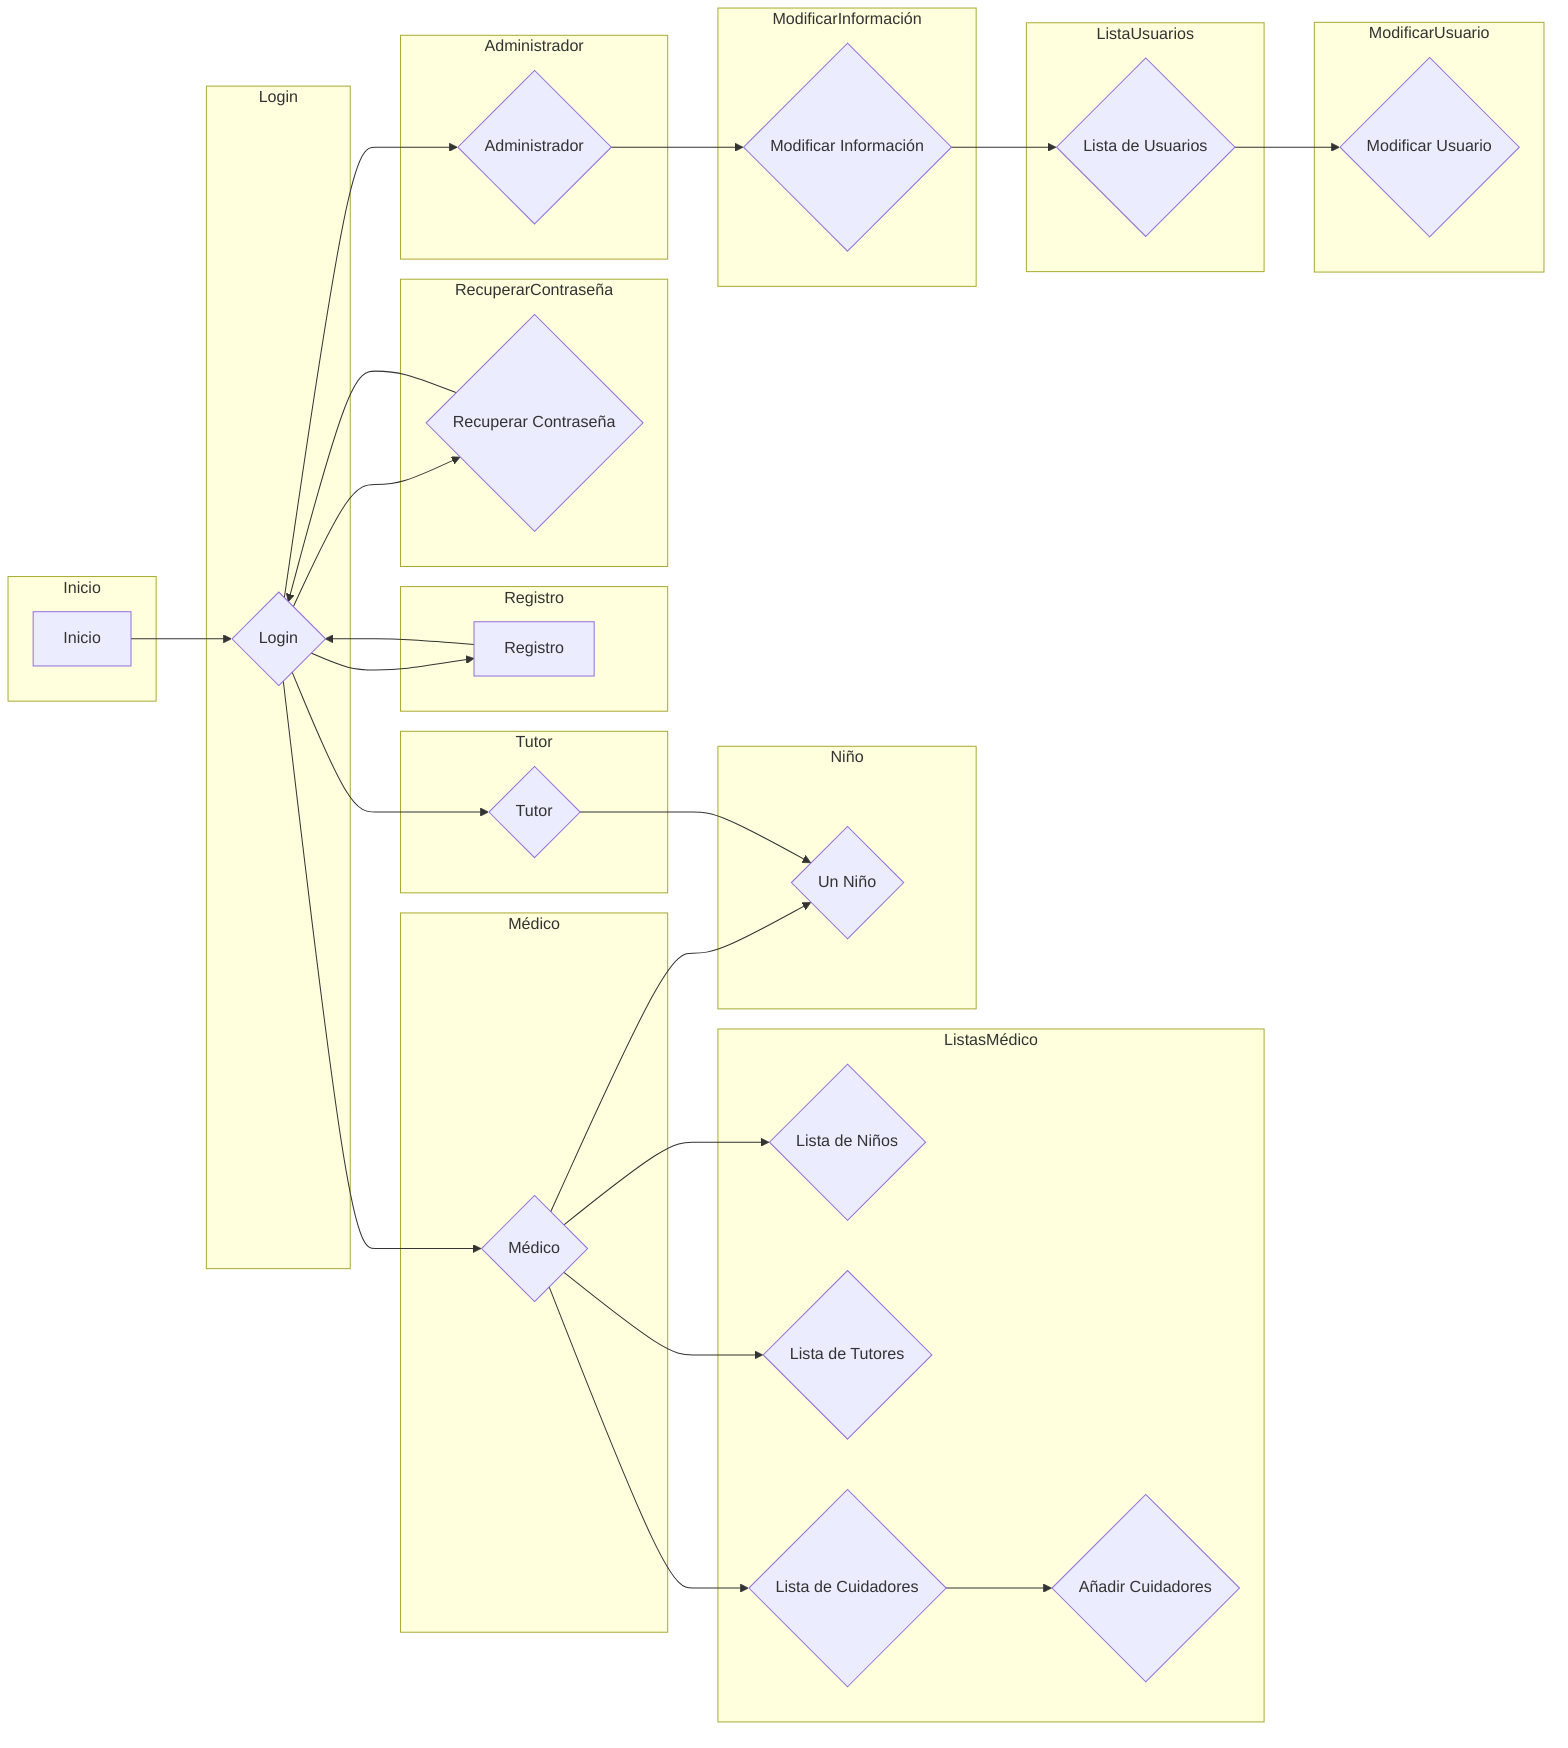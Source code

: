 graph LR
    subgraph Inicio
        A[Inicio]
    end
    subgraph Login
        B{Login}
    end
    subgraph Registro
        C[Registro]
    end
    subgraph RecuperarContraseña
        D{Recuperar Contraseña}
    end
    subgraph Administrador
        E{Administrador}
    end
    subgraph Médico
        F{Médico}
    end
    subgraph Tutor
        G{Tutor}
    end
    subgraph Niño
        H{Un Niño}
    end
    subgraph ListasMédico
        I{Lista de Niños}
        J{Lista de Tutores}
        K{Lista de Cuidadores}
        L{Añadir Cuidadores}
    end
    subgraph ModificarInformación
        M{Modificar Información}
    end
    subgraph ListaUsuarios
        N{Lista de Usuarios}
    end
    subgraph ModificarUsuario
        O{Modificar Usuario}
    end

    A --> B
    B --> C
    B --> D
    C --> B
    D --> B
    B --> E
    B --> F
    B --> G
    F --> H
    G --> H
    F --> I
    F --> J
    F --> K
    K --> L
    E --> M
    M --> N
    N --> O